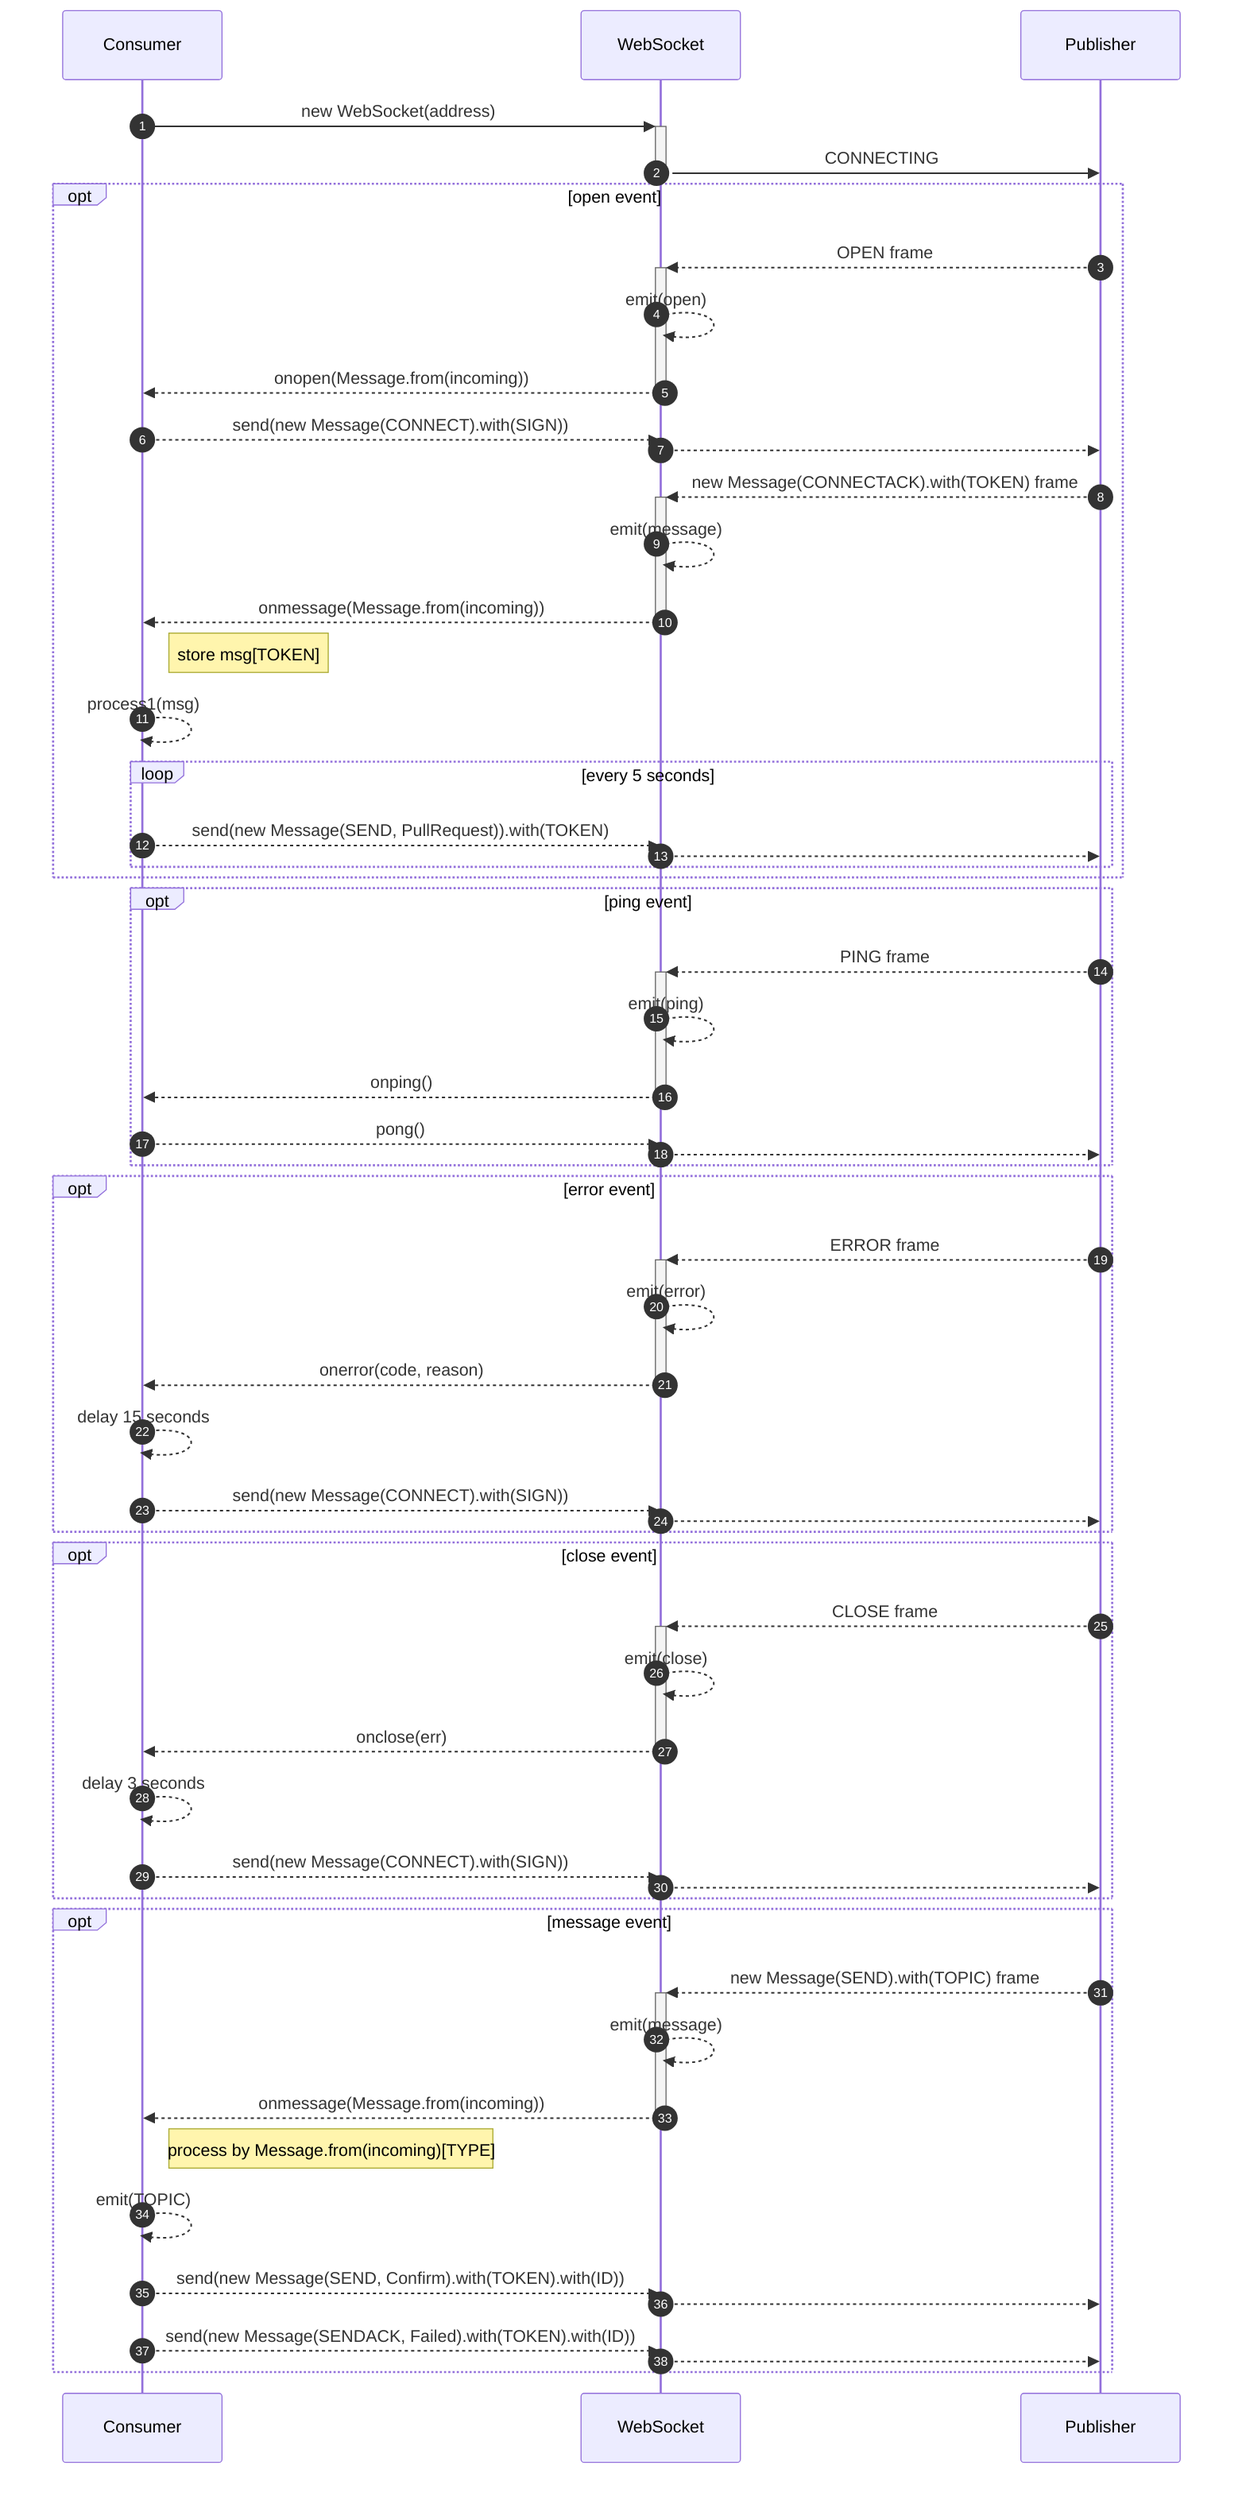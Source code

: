 sequenceDiagram
    autonumber
    Consumer->>+WebSocket: new WebSocket(address)
    WebSocket->>-Publisher: CONNECTING
    opt open event
        Publisher-->>+WebSocket: OPEN frame
        WebSocket-->> WebSocket: emit(open)
        WebSocket-->>-Consumer: onopen(Message.from(incoming))
        Consumer-->>WebSocket: send(new Message(CONNECT).with(SIGN))
        WebSocket-->>Publisher: 
        Publisher-->>+WebSocket: new Message(CONNECTACK).with(TOKEN) frame
        WebSocket-->> WebSocket: emit(message)
        WebSocket-->>-Consumer: onmessage(Message.from(incoming))
        Note right of Consumer: store msg[TOKEN]
        Consumer-->>Consumer: process1(msg)
        loop every 5 seconds
            Consumer-->>WebSocket: send(new Message(SEND, PullRequest)).with(TOKEN)
            WebSocket-->>Publisher: 
        end
    end
    opt ping event
        Publisher-->>+WebSocket: PING frame
        WebSocket-->> WebSocket: emit(ping)
        WebSocket-->>-Consumer: onping()
        Consumer -->> WebSocket: pong()
        WebSocket-->> Publisher: 
    end
    opt error event
        Publisher-->>+WebSocket: ERROR frame
        WebSocket-->> WebSocket: emit(error)
        WebSocket-->>-Consumer: onerror(code, reason)
        Consumer-->>Consumer: delay 15 seconds
        Consumer-->>WebSocket: send(new Message(CONNECT).with(SIGN))
        WebSocket-->>Publisher: 
    end
    opt close event
        Publisher-->>+WebSocket: CLOSE frame
        WebSocket-->> WebSocket: emit(close)
        WebSocket-->>-Consumer: onclose(err)
        Consumer -->> Consumer: delay 3 seconds
        Consumer -->> WebSocket: send(new Message(CONNECT).with(SIGN))
        WebSocket-->> Publisher: 
    end
    opt message event
        Publisher-->>+WebSocket: new Message(SEND).with(TOPIC) frame
        WebSocket-->> WebSocket: emit(message)
        WebSocket-->>-Consumer: onmessage(Message.from(incoming))
        Note right of Consumer: process by Message.from(incoming)[TYPE]
        Consumer-->> Consumer: emit(TOPIC)
        Consumer-->> WebSocket: send(new Message(SEND, Confirm).with(TOKEN).with(ID))
        WebSocket-->>Publisher: 
        Consumer-->> WebSocket: send(new Message(SENDACK, Failed).with(TOKEN).with(ID))
        WebSocket-->>Publisher: 
    end
%% npx -p @mermaid-js/mermaid-cli mmdc -i sdk-sequence.mmd -o sdk-sequence.svg
%% sed -i '' 's/-16[0-9]\{11\}/-div/g;s/max-width: 1162px; //' sdk-sequence.svg